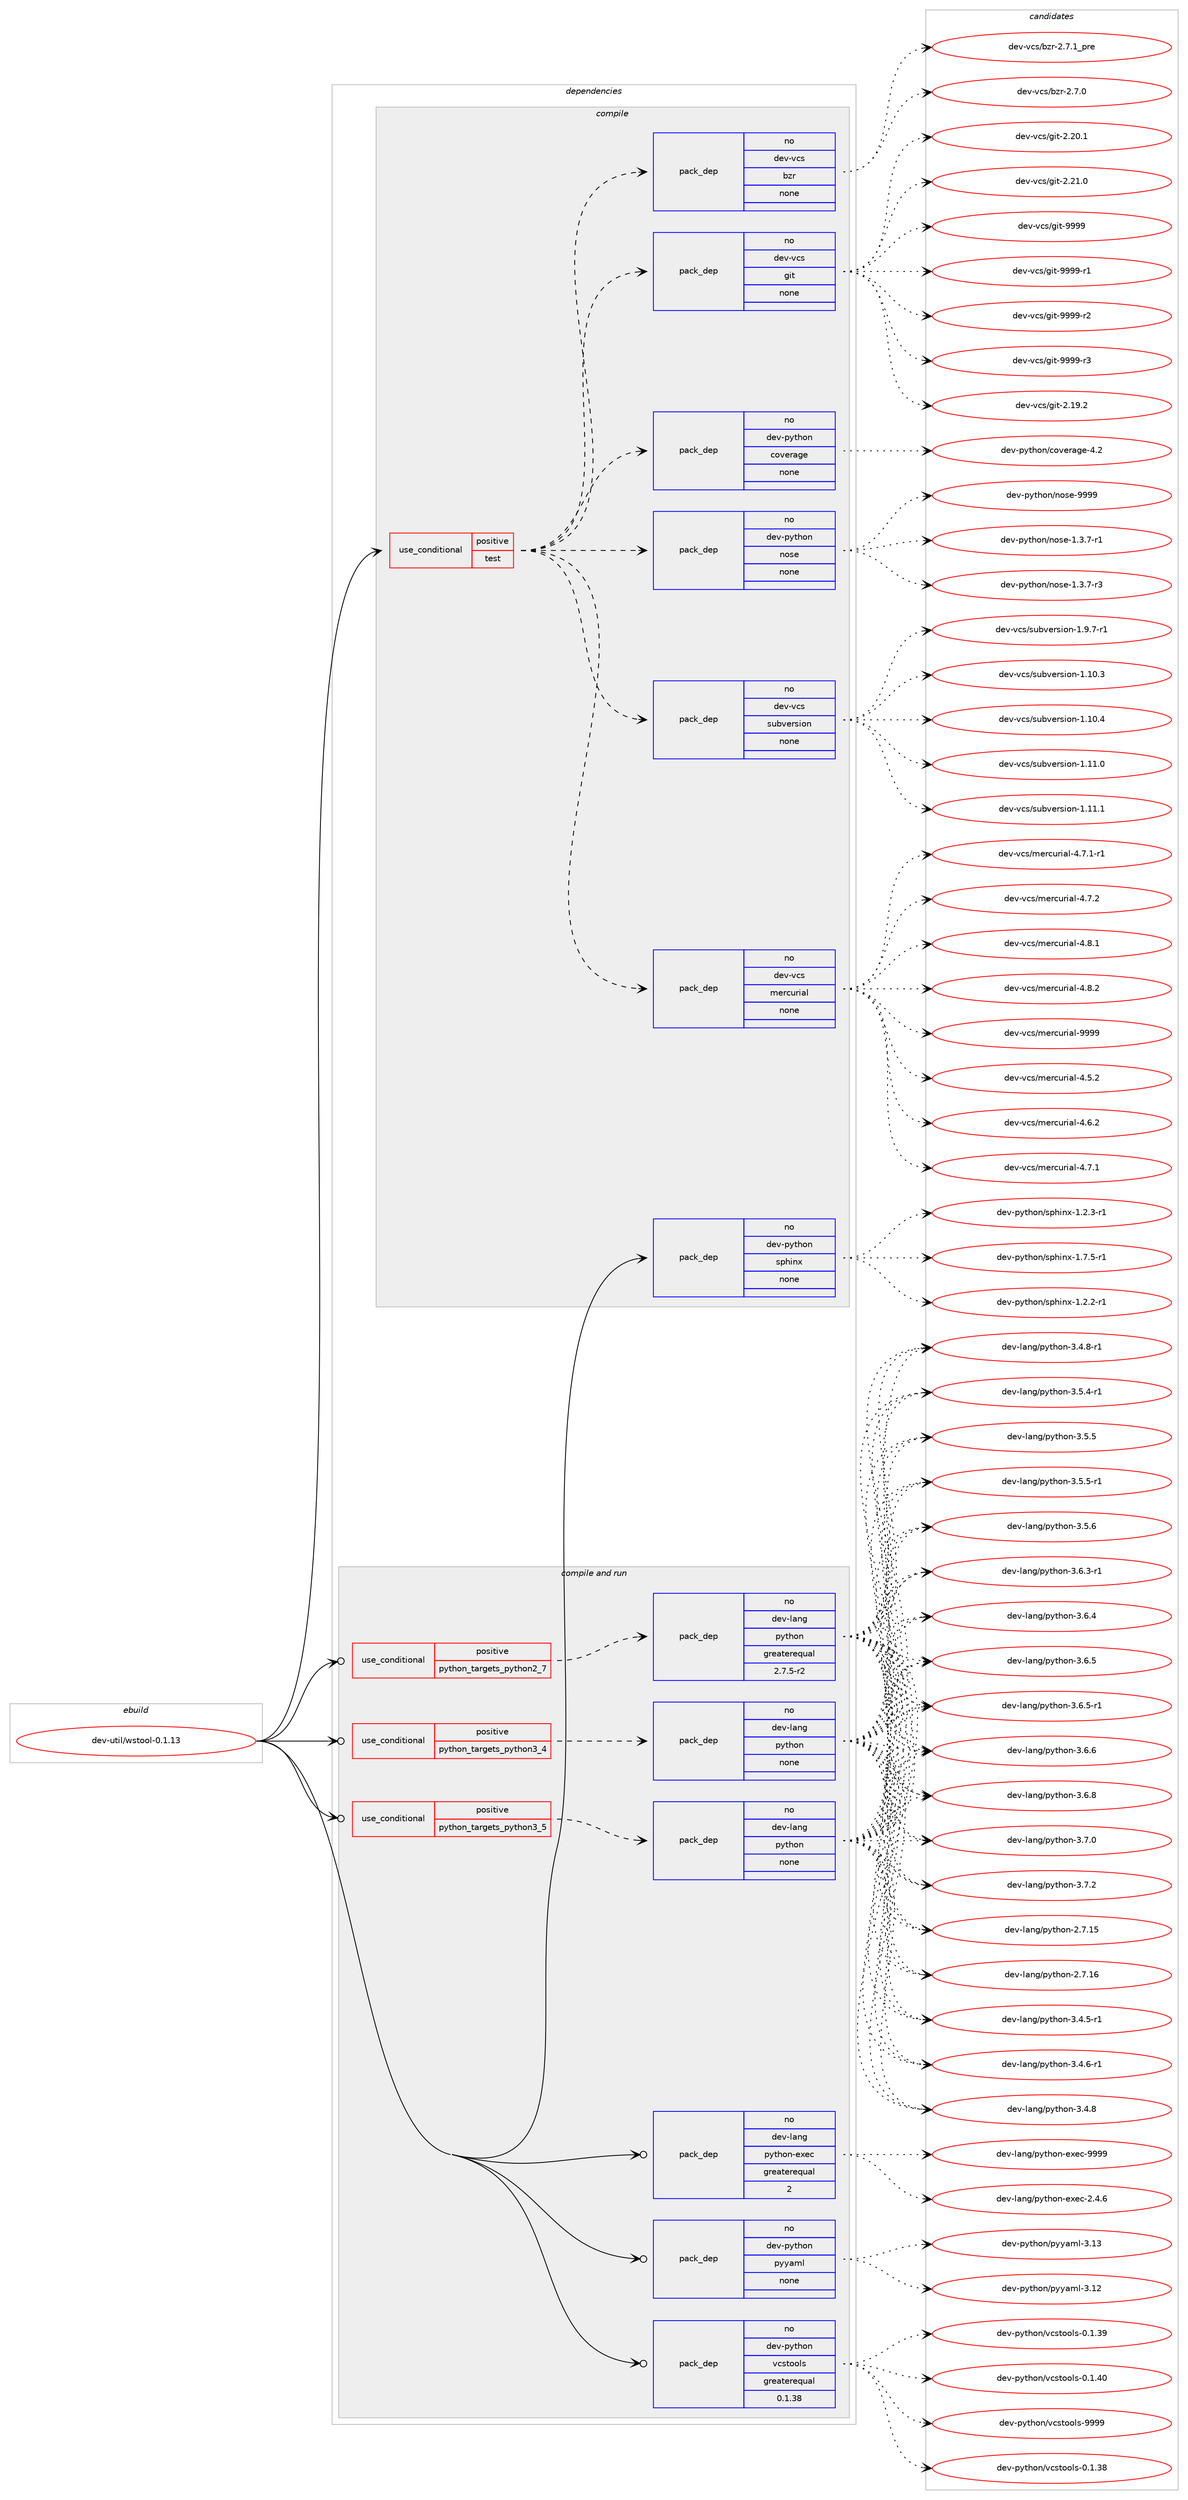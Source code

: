 digraph prolog {

# *************
# Graph options
# *************

newrank=true;
concentrate=true;
compound=true;
graph [rankdir=LR,fontname=Helvetica,fontsize=10,ranksep=1.5];#, ranksep=2.5, nodesep=0.2];
edge  [arrowhead=vee];
node  [fontname=Helvetica,fontsize=10];

# **********
# The ebuild
# **********

subgraph cluster_leftcol {
color=gray;
rank=same;
label=<<i>ebuild</i>>;
id [label="dev-util/wstool-0.1.13", color=red, width=4, href="../dev-util/wstool-0.1.13.svg"];
}

# ****************
# The dependencies
# ****************

subgraph cluster_midcol {
color=gray;
label=<<i>dependencies</i>>;
subgraph cluster_compile {
fillcolor="#eeeeee";
style=filled;
label=<<i>compile</i>>;
subgraph cond425240 {
dependency1549978 [label=<<TABLE BORDER="0" CELLBORDER="1" CELLSPACING="0" CELLPADDING="4"><TR><TD ROWSPAN="3" CELLPADDING="10">use_conditional</TD></TR><TR><TD>positive</TD></TR><TR><TD>test</TD></TR></TABLE>>, shape=none, color=red];
subgraph pack1100999 {
dependency1549979 [label=<<TABLE BORDER="0" CELLBORDER="1" CELLSPACING="0" CELLPADDING="4" WIDTH="220"><TR><TD ROWSPAN="6" CELLPADDING="30">pack_dep</TD></TR><TR><TD WIDTH="110">no</TD></TR><TR><TD>dev-python</TD></TR><TR><TD>nose</TD></TR><TR><TD>none</TD></TR><TR><TD></TD></TR></TABLE>>, shape=none, color=blue];
}
dependency1549978:e -> dependency1549979:w [weight=20,style="dashed",arrowhead="vee"];
subgraph pack1101000 {
dependency1549980 [label=<<TABLE BORDER="0" CELLBORDER="1" CELLSPACING="0" CELLPADDING="4" WIDTH="220"><TR><TD ROWSPAN="6" CELLPADDING="30">pack_dep</TD></TR><TR><TD WIDTH="110">no</TD></TR><TR><TD>dev-python</TD></TR><TR><TD>coverage</TD></TR><TR><TD>none</TD></TR><TR><TD></TD></TR></TABLE>>, shape=none, color=blue];
}
dependency1549978:e -> dependency1549980:w [weight=20,style="dashed",arrowhead="vee"];
subgraph pack1101001 {
dependency1549981 [label=<<TABLE BORDER="0" CELLBORDER="1" CELLSPACING="0" CELLPADDING="4" WIDTH="220"><TR><TD ROWSPAN="6" CELLPADDING="30">pack_dep</TD></TR><TR><TD WIDTH="110">no</TD></TR><TR><TD>dev-vcs</TD></TR><TR><TD>git</TD></TR><TR><TD>none</TD></TR><TR><TD></TD></TR></TABLE>>, shape=none, color=blue];
}
dependency1549978:e -> dependency1549981:w [weight=20,style="dashed",arrowhead="vee"];
subgraph pack1101002 {
dependency1549982 [label=<<TABLE BORDER="0" CELLBORDER="1" CELLSPACING="0" CELLPADDING="4" WIDTH="220"><TR><TD ROWSPAN="6" CELLPADDING="30">pack_dep</TD></TR><TR><TD WIDTH="110">no</TD></TR><TR><TD>dev-vcs</TD></TR><TR><TD>bzr</TD></TR><TR><TD>none</TD></TR><TR><TD></TD></TR></TABLE>>, shape=none, color=blue];
}
dependency1549978:e -> dependency1549982:w [weight=20,style="dashed",arrowhead="vee"];
subgraph pack1101003 {
dependency1549983 [label=<<TABLE BORDER="0" CELLBORDER="1" CELLSPACING="0" CELLPADDING="4" WIDTH="220"><TR><TD ROWSPAN="6" CELLPADDING="30">pack_dep</TD></TR><TR><TD WIDTH="110">no</TD></TR><TR><TD>dev-vcs</TD></TR><TR><TD>mercurial</TD></TR><TR><TD>none</TD></TR><TR><TD></TD></TR></TABLE>>, shape=none, color=blue];
}
dependency1549978:e -> dependency1549983:w [weight=20,style="dashed",arrowhead="vee"];
subgraph pack1101004 {
dependency1549984 [label=<<TABLE BORDER="0" CELLBORDER="1" CELLSPACING="0" CELLPADDING="4" WIDTH="220"><TR><TD ROWSPAN="6" CELLPADDING="30">pack_dep</TD></TR><TR><TD WIDTH="110">no</TD></TR><TR><TD>dev-vcs</TD></TR><TR><TD>subversion</TD></TR><TR><TD>none</TD></TR><TR><TD></TD></TR></TABLE>>, shape=none, color=blue];
}
dependency1549978:e -> dependency1549984:w [weight=20,style="dashed",arrowhead="vee"];
}
id:e -> dependency1549978:w [weight=20,style="solid",arrowhead="vee"];
subgraph pack1101005 {
dependency1549985 [label=<<TABLE BORDER="0" CELLBORDER="1" CELLSPACING="0" CELLPADDING="4" WIDTH="220"><TR><TD ROWSPAN="6" CELLPADDING="30">pack_dep</TD></TR><TR><TD WIDTH="110">no</TD></TR><TR><TD>dev-python</TD></TR><TR><TD>sphinx</TD></TR><TR><TD>none</TD></TR><TR><TD></TD></TR></TABLE>>, shape=none, color=blue];
}
id:e -> dependency1549985:w [weight=20,style="solid",arrowhead="vee"];
}
subgraph cluster_compileandrun {
fillcolor="#eeeeee";
style=filled;
label=<<i>compile and run</i>>;
subgraph cond425241 {
dependency1549986 [label=<<TABLE BORDER="0" CELLBORDER="1" CELLSPACING="0" CELLPADDING="4"><TR><TD ROWSPAN="3" CELLPADDING="10">use_conditional</TD></TR><TR><TD>positive</TD></TR><TR><TD>python_targets_python2_7</TD></TR></TABLE>>, shape=none, color=red];
subgraph pack1101006 {
dependency1549987 [label=<<TABLE BORDER="0" CELLBORDER="1" CELLSPACING="0" CELLPADDING="4" WIDTH="220"><TR><TD ROWSPAN="6" CELLPADDING="30">pack_dep</TD></TR><TR><TD WIDTH="110">no</TD></TR><TR><TD>dev-lang</TD></TR><TR><TD>python</TD></TR><TR><TD>greaterequal</TD></TR><TR><TD>2.7.5-r2</TD></TR></TABLE>>, shape=none, color=blue];
}
dependency1549986:e -> dependency1549987:w [weight=20,style="dashed",arrowhead="vee"];
}
id:e -> dependency1549986:w [weight=20,style="solid",arrowhead="odotvee"];
subgraph cond425242 {
dependency1549988 [label=<<TABLE BORDER="0" CELLBORDER="1" CELLSPACING="0" CELLPADDING="4"><TR><TD ROWSPAN="3" CELLPADDING="10">use_conditional</TD></TR><TR><TD>positive</TD></TR><TR><TD>python_targets_python3_4</TD></TR></TABLE>>, shape=none, color=red];
subgraph pack1101007 {
dependency1549989 [label=<<TABLE BORDER="0" CELLBORDER="1" CELLSPACING="0" CELLPADDING="4" WIDTH="220"><TR><TD ROWSPAN="6" CELLPADDING="30">pack_dep</TD></TR><TR><TD WIDTH="110">no</TD></TR><TR><TD>dev-lang</TD></TR><TR><TD>python</TD></TR><TR><TD>none</TD></TR><TR><TD></TD></TR></TABLE>>, shape=none, color=blue];
}
dependency1549988:e -> dependency1549989:w [weight=20,style="dashed",arrowhead="vee"];
}
id:e -> dependency1549988:w [weight=20,style="solid",arrowhead="odotvee"];
subgraph cond425243 {
dependency1549990 [label=<<TABLE BORDER="0" CELLBORDER="1" CELLSPACING="0" CELLPADDING="4"><TR><TD ROWSPAN="3" CELLPADDING="10">use_conditional</TD></TR><TR><TD>positive</TD></TR><TR><TD>python_targets_python3_5</TD></TR></TABLE>>, shape=none, color=red];
subgraph pack1101008 {
dependency1549991 [label=<<TABLE BORDER="0" CELLBORDER="1" CELLSPACING="0" CELLPADDING="4" WIDTH="220"><TR><TD ROWSPAN="6" CELLPADDING="30">pack_dep</TD></TR><TR><TD WIDTH="110">no</TD></TR><TR><TD>dev-lang</TD></TR><TR><TD>python</TD></TR><TR><TD>none</TD></TR><TR><TD></TD></TR></TABLE>>, shape=none, color=blue];
}
dependency1549990:e -> dependency1549991:w [weight=20,style="dashed",arrowhead="vee"];
}
id:e -> dependency1549990:w [weight=20,style="solid",arrowhead="odotvee"];
subgraph pack1101009 {
dependency1549992 [label=<<TABLE BORDER="0" CELLBORDER="1" CELLSPACING="0" CELLPADDING="4" WIDTH="220"><TR><TD ROWSPAN="6" CELLPADDING="30">pack_dep</TD></TR><TR><TD WIDTH="110">no</TD></TR><TR><TD>dev-lang</TD></TR><TR><TD>python-exec</TD></TR><TR><TD>greaterequal</TD></TR><TR><TD>2</TD></TR></TABLE>>, shape=none, color=blue];
}
id:e -> dependency1549992:w [weight=20,style="solid",arrowhead="odotvee"];
subgraph pack1101010 {
dependency1549993 [label=<<TABLE BORDER="0" CELLBORDER="1" CELLSPACING="0" CELLPADDING="4" WIDTH="220"><TR><TD ROWSPAN="6" CELLPADDING="30">pack_dep</TD></TR><TR><TD WIDTH="110">no</TD></TR><TR><TD>dev-python</TD></TR><TR><TD>pyyaml</TD></TR><TR><TD>none</TD></TR><TR><TD></TD></TR></TABLE>>, shape=none, color=blue];
}
id:e -> dependency1549993:w [weight=20,style="solid",arrowhead="odotvee"];
subgraph pack1101011 {
dependency1549994 [label=<<TABLE BORDER="0" CELLBORDER="1" CELLSPACING="0" CELLPADDING="4" WIDTH="220"><TR><TD ROWSPAN="6" CELLPADDING="30">pack_dep</TD></TR><TR><TD WIDTH="110">no</TD></TR><TR><TD>dev-python</TD></TR><TR><TD>vcstools</TD></TR><TR><TD>greaterequal</TD></TR><TR><TD>0.1.38</TD></TR></TABLE>>, shape=none, color=blue];
}
id:e -> dependency1549994:w [weight=20,style="solid",arrowhead="odotvee"];
}
subgraph cluster_run {
fillcolor="#eeeeee";
style=filled;
label=<<i>run</i>>;
}
}

# **************
# The candidates
# **************

subgraph cluster_choices {
rank=same;
color=gray;
label=<<i>candidates</i>>;

subgraph choice1100999 {
color=black;
nodesep=1;
choice10010111845112121116104111110471101111151014549465146554511449 [label="dev-python/nose-1.3.7-r1", color=red, width=4,href="../dev-python/nose-1.3.7-r1.svg"];
choice10010111845112121116104111110471101111151014549465146554511451 [label="dev-python/nose-1.3.7-r3", color=red, width=4,href="../dev-python/nose-1.3.7-r3.svg"];
choice10010111845112121116104111110471101111151014557575757 [label="dev-python/nose-9999", color=red, width=4,href="../dev-python/nose-9999.svg"];
dependency1549979:e -> choice10010111845112121116104111110471101111151014549465146554511449:w [style=dotted,weight="100"];
dependency1549979:e -> choice10010111845112121116104111110471101111151014549465146554511451:w [style=dotted,weight="100"];
dependency1549979:e -> choice10010111845112121116104111110471101111151014557575757:w [style=dotted,weight="100"];
}
subgraph choice1101000 {
color=black;
nodesep=1;
choice1001011184511212111610411111047991111181011149710310145524650 [label="dev-python/coverage-4.2", color=red, width=4,href="../dev-python/coverage-4.2.svg"];
dependency1549980:e -> choice1001011184511212111610411111047991111181011149710310145524650:w [style=dotted,weight="100"];
}
subgraph choice1101001 {
color=black;
nodesep=1;
choice10010111845118991154710310511645504649574650 [label="dev-vcs/git-2.19.2", color=red, width=4,href="../dev-vcs/git-2.19.2.svg"];
choice10010111845118991154710310511645504650484649 [label="dev-vcs/git-2.20.1", color=red, width=4,href="../dev-vcs/git-2.20.1.svg"];
choice10010111845118991154710310511645504650494648 [label="dev-vcs/git-2.21.0", color=red, width=4,href="../dev-vcs/git-2.21.0.svg"];
choice1001011184511899115471031051164557575757 [label="dev-vcs/git-9999", color=red, width=4,href="../dev-vcs/git-9999.svg"];
choice10010111845118991154710310511645575757574511449 [label="dev-vcs/git-9999-r1", color=red, width=4,href="../dev-vcs/git-9999-r1.svg"];
choice10010111845118991154710310511645575757574511450 [label="dev-vcs/git-9999-r2", color=red, width=4,href="../dev-vcs/git-9999-r2.svg"];
choice10010111845118991154710310511645575757574511451 [label="dev-vcs/git-9999-r3", color=red, width=4,href="../dev-vcs/git-9999-r3.svg"];
dependency1549981:e -> choice10010111845118991154710310511645504649574650:w [style=dotted,weight="100"];
dependency1549981:e -> choice10010111845118991154710310511645504650484649:w [style=dotted,weight="100"];
dependency1549981:e -> choice10010111845118991154710310511645504650494648:w [style=dotted,weight="100"];
dependency1549981:e -> choice1001011184511899115471031051164557575757:w [style=dotted,weight="100"];
dependency1549981:e -> choice10010111845118991154710310511645575757574511449:w [style=dotted,weight="100"];
dependency1549981:e -> choice10010111845118991154710310511645575757574511450:w [style=dotted,weight="100"];
dependency1549981:e -> choice10010111845118991154710310511645575757574511451:w [style=dotted,weight="100"];
}
subgraph choice1101002 {
color=black;
nodesep=1;
choice10010111845118991154798122114455046554648 [label="dev-vcs/bzr-2.7.0", color=red, width=4,href="../dev-vcs/bzr-2.7.0.svg"];
choice1001011184511899115479812211445504655464995112114101 [label="dev-vcs/bzr-2.7.1_pre", color=red, width=4,href="../dev-vcs/bzr-2.7.1_pre.svg"];
dependency1549982:e -> choice10010111845118991154798122114455046554648:w [style=dotted,weight="100"];
dependency1549982:e -> choice1001011184511899115479812211445504655464995112114101:w [style=dotted,weight="100"];
}
subgraph choice1101003 {
color=black;
nodesep=1;
choice1001011184511899115471091011149911711410597108455246534650 [label="dev-vcs/mercurial-4.5.2", color=red, width=4,href="../dev-vcs/mercurial-4.5.2.svg"];
choice1001011184511899115471091011149911711410597108455246544650 [label="dev-vcs/mercurial-4.6.2", color=red, width=4,href="../dev-vcs/mercurial-4.6.2.svg"];
choice1001011184511899115471091011149911711410597108455246554649 [label="dev-vcs/mercurial-4.7.1", color=red, width=4,href="../dev-vcs/mercurial-4.7.1.svg"];
choice10010111845118991154710910111499117114105971084552465546494511449 [label="dev-vcs/mercurial-4.7.1-r1", color=red, width=4,href="../dev-vcs/mercurial-4.7.1-r1.svg"];
choice1001011184511899115471091011149911711410597108455246554650 [label="dev-vcs/mercurial-4.7.2", color=red, width=4,href="../dev-vcs/mercurial-4.7.2.svg"];
choice1001011184511899115471091011149911711410597108455246564649 [label="dev-vcs/mercurial-4.8.1", color=red, width=4,href="../dev-vcs/mercurial-4.8.1.svg"];
choice1001011184511899115471091011149911711410597108455246564650 [label="dev-vcs/mercurial-4.8.2", color=red, width=4,href="../dev-vcs/mercurial-4.8.2.svg"];
choice10010111845118991154710910111499117114105971084557575757 [label="dev-vcs/mercurial-9999", color=red, width=4,href="../dev-vcs/mercurial-9999.svg"];
dependency1549983:e -> choice1001011184511899115471091011149911711410597108455246534650:w [style=dotted,weight="100"];
dependency1549983:e -> choice1001011184511899115471091011149911711410597108455246544650:w [style=dotted,weight="100"];
dependency1549983:e -> choice1001011184511899115471091011149911711410597108455246554649:w [style=dotted,weight="100"];
dependency1549983:e -> choice10010111845118991154710910111499117114105971084552465546494511449:w [style=dotted,weight="100"];
dependency1549983:e -> choice1001011184511899115471091011149911711410597108455246554650:w [style=dotted,weight="100"];
dependency1549983:e -> choice1001011184511899115471091011149911711410597108455246564649:w [style=dotted,weight="100"];
dependency1549983:e -> choice1001011184511899115471091011149911711410597108455246564650:w [style=dotted,weight="100"];
dependency1549983:e -> choice10010111845118991154710910111499117114105971084557575757:w [style=dotted,weight="100"];
}
subgraph choice1101004 {
color=black;
nodesep=1;
choice1001011184511899115471151179811810111411510511111045494649484651 [label="dev-vcs/subversion-1.10.3", color=red, width=4,href="../dev-vcs/subversion-1.10.3.svg"];
choice1001011184511899115471151179811810111411510511111045494649484652 [label="dev-vcs/subversion-1.10.4", color=red, width=4,href="../dev-vcs/subversion-1.10.4.svg"];
choice1001011184511899115471151179811810111411510511111045494649494648 [label="dev-vcs/subversion-1.11.0", color=red, width=4,href="../dev-vcs/subversion-1.11.0.svg"];
choice1001011184511899115471151179811810111411510511111045494649494649 [label="dev-vcs/subversion-1.11.1", color=red, width=4,href="../dev-vcs/subversion-1.11.1.svg"];
choice100101118451189911547115117981181011141151051111104549465746554511449 [label="dev-vcs/subversion-1.9.7-r1", color=red, width=4,href="../dev-vcs/subversion-1.9.7-r1.svg"];
dependency1549984:e -> choice1001011184511899115471151179811810111411510511111045494649484651:w [style=dotted,weight="100"];
dependency1549984:e -> choice1001011184511899115471151179811810111411510511111045494649484652:w [style=dotted,weight="100"];
dependency1549984:e -> choice1001011184511899115471151179811810111411510511111045494649494648:w [style=dotted,weight="100"];
dependency1549984:e -> choice1001011184511899115471151179811810111411510511111045494649494649:w [style=dotted,weight="100"];
dependency1549984:e -> choice100101118451189911547115117981181011141151051111104549465746554511449:w [style=dotted,weight="100"];
}
subgraph choice1101005 {
color=black;
nodesep=1;
choice10010111845112121116104111110471151121041051101204549465046504511449 [label="dev-python/sphinx-1.2.2-r1", color=red, width=4,href="../dev-python/sphinx-1.2.2-r1.svg"];
choice10010111845112121116104111110471151121041051101204549465046514511449 [label="dev-python/sphinx-1.2.3-r1", color=red, width=4,href="../dev-python/sphinx-1.2.3-r1.svg"];
choice10010111845112121116104111110471151121041051101204549465546534511449 [label="dev-python/sphinx-1.7.5-r1", color=red, width=4,href="../dev-python/sphinx-1.7.5-r1.svg"];
dependency1549985:e -> choice10010111845112121116104111110471151121041051101204549465046504511449:w [style=dotted,weight="100"];
dependency1549985:e -> choice10010111845112121116104111110471151121041051101204549465046514511449:w [style=dotted,weight="100"];
dependency1549985:e -> choice10010111845112121116104111110471151121041051101204549465546534511449:w [style=dotted,weight="100"];
}
subgraph choice1101006 {
color=black;
nodesep=1;
choice10010111845108971101034711212111610411111045504655464953 [label="dev-lang/python-2.7.15", color=red, width=4,href="../dev-lang/python-2.7.15.svg"];
choice10010111845108971101034711212111610411111045504655464954 [label="dev-lang/python-2.7.16", color=red, width=4,href="../dev-lang/python-2.7.16.svg"];
choice1001011184510897110103471121211161041111104551465246534511449 [label="dev-lang/python-3.4.5-r1", color=red, width=4,href="../dev-lang/python-3.4.5-r1.svg"];
choice1001011184510897110103471121211161041111104551465246544511449 [label="dev-lang/python-3.4.6-r1", color=red, width=4,href="../dev-lang/python-3.4.6-r1.svg"];
choice100101118451089711010347112121116104111110455146524656 [label="dev-lang/python-3.4.8", color=red, width=4,href="../dev-lang/python-3.4.8.svg"];
choice1001011184510897110103471121211161041111104551465246564511449 [label="dev-lang/python-3.4.8-r1", color=red, width=4,href="../dev-lang/python-3.4.8-r1.svg"];
choice1001011184510897110103471121211161041111104551465346524511449 [label="dev-lang/python-3.5.4-r1", color=red, width=4,href="../dev-lang/python-3.5.4-r1.svg"];
choice100101118451089711010347112121116104111110455146534653 [label="dev-lang/python-3.5.5", color=red, width=4,href="../dev-lang/python-3.5.5.svg"];
choice1001011184510897110103471121211161041111104551465346534511449 [label="dev-lang/python-3.5.5-r1", color=red, width=4,href="../dev-lang/python-3.5.5-r1.svg"];
choice100101118451089711010347112121116104111110455146534654 [label="dev-lang/python-3.5.6", color=red, width=4,href="../dev-lang/python-3.5.6.svg"];
choice1001011184510897110103471121211161041111104551465446514511449 [label="dev-lang/python-3.6.3-r1", color=red, width=4,href="../dev-lang/python-3.6.3-r1.svg"];
choice100101118451089711010347112121116104111110455146544652 [label="dev-lang/python-3.6.4", color=red, width=4,href="../dev-lang/python-3.6.4.svg"];
choice100101118451089711010347112121116104111110455146544653 [label="dev-lang/python-3.6.5", color=red, width=4,href="../dev-lang/python-3.6.5.svg"];
choice1001011184510897110103471121211161041111104551465446534511449 [label="dev-lang/python-3.6.5-r1", color=red, width=4,href="../dev-lang/python-3.6.5-r1.svg"];
choice100101118451089711010347112121116104111110455146544654 [label="dev-lang/python-3.6.6", color=red, width=4,href="../dev-lang/python-3.6.6.svg"];
choice100101118451089711010347112121116104111110455146544656 [label="dev-lang/python-3.6.8", color=red, width=4,href="../dev-lang/python-3.6.8.svg"];
choice100101118451089711010347112121116104111110455146554648 [label="dev-lang/python-3.7.0", color=red, width=4,href="../dev-lang/python-3.7.0.svg"];
choice100101118451089711010347112121116104111110455146554650 [label="dev-lang/python-3.7.2", color=red, width=4,href="../dev-lang/python-3.7.2.svg"];
dependency1549987:e -> choice10010111845108971101034711212111610411111045504655464953:w [style=dotted,weight="100"];
dependency1549987:e -> choice10010111845108971101034711212111610411111045504655464954:w [style=dotted,weight="100"];
dependency1549987:e -> choice1001011184510897110103471121211161041111104551465246534511449:w [style=dotted,weight="100"];
dependency1549987:e -> choice1001011184510897110103471121211161041111104551465246544511449:w [style=dotted,weight="100"];
dependency1549987:e -> choice100101118451089711010347112121116104111110455146524656:w [style=dotted,weight="100"];
dependency1549987:e -> choice1001011184510897110103471121211161041111104551465246564511449:w [style=dotted,weight="100"];
dependency1549987:e -> choice1001011184510897110103471121211161041111104551465346524511449:w [style=dotted,weight="100"];
dependency1549987:e -> choice100101118451089711010347112121116104111110455146534653:w [style=dotted,weight="100"];
dependency1549987:e -> choice1001011184510897110103471121211161041111104551465346534511449:w [style=dotted,weight="100"];
dependency1549987:e -> choice100101118451089711010347112121116104111110455146534654:w [style=dotted,weight="100"];
dependency1549987:e -> choice1001011184510897110103471121211161041111104551465446514511449:w [style=dotted,weight="100"];
dependency1549987:e -> choice100101118451089711010347112121116104111110455146544652:w [style=dotted,weight="100"];
dependency1549987:e -> choice100101118451089711010347112121116104111110455146544653:w [style=dotted,weight="100"];
dependency1549987:e -> choice1001011184510897110103471121211161041111104551465446534511449:w [style=dotted,weight="100"];
dependency1549987:e -> choice100101118451089711010347112121116104111110455146544654:w [style=dotted,weight="100"];
dependency1549987:e -> choice100101118451089711010347112121116104111110455146544656:w [style=dotted,weight="100"];
dependency1549987:e -> choice100101118451089711010347112121116104111110455146554648:w [style=dotted,weight="100"];
dependency1549987:e -> choice100101118451089711010347112121116104111110455146554650:w [style=dotted,weight="100"];
}
subgraph choice1101007 {
color=black;
nodesep=1;
choice10010111845108971101034711212111610411111045504655464953 [label="dev-lang/python-2.7.15", color=red, width=4,href="../dev-lang/python-2.7.15.svg"];
choice10010111845108971101034711212111610411111045504655464954 [label="dev-lang/python-2.7.16", color=red, width=4,href="../dev-lang/python-2.7.16.svg"];
choice1001011184510897110103471121211161041111104551465246534511449 [label="dev-lang/python-3.4.5-r1", color=red, width=4,href="../dev-lang/python-3.4.5-r1.svg"];
choice1001011184510897110103471121211161041111104551465246544511449 [label="dev-lang/python-3.4.6-r1", color=red, width=4,href="../dev-lang/python-3.4.6-r1.svg"];
choice100101118451089711010347112121116104111110455146524656 [label="dev-lang/python-3.4.8", color=red, width=4,href="../dev-lang/python-3.4.8.svg"];
choice1001011184510897110103471121211161041111104551465246564511449 [label="dev-lang/python-3.4.8-r1", color=red, width=4,href="../dev-lang/python-3.4.8-r1.svg"];
choice1001011184510897110103471121211161041111104551465346524511449 [label="dev-lang/python-3.5.4-r1", color=red, width=4,href="../dev-lang/python-3.5.4-r1.svg"];
choice100101118451089711010347112121116104111110455146534653 [label="dev-lang/python-3.5.5", color=red, width=4,href="../dev-lang/python-3.5.5.svg"];
choice1001011184510897110103471121211161041111104551465346534511449 [label="dev-lang/python-3.5.5-r1", color=red, width=4,href="../dev-lang/python-3.5.5-r1.svg"];
choice100101118451089711010347112121116104111110455146534654 [label="dev-lang/python-3.5.6", color=red, width=4,href="../dev-lang/python-3.5.6.svg"];
choice1001011184510897110103471121211161041111104551465446514511449 [label="dev-lang/python-3.6.3-r1", color=red, width=4,href="../dev-lang/python-3.6.3-r1.svg"];
choice100101118451089711010347112121116104111110455146544652 [label="dev-lang/python-3.6.4", color=red, width=4,href="../dev-lang/python-3.6.4.svg"];
choice100101118451089711010347112121116104111110455146544653 [label="dev-lang/python-3.6.5", color=red, width=4,href="../dev-lang/python-3.6.5.svg"];
choice1001011184510897110103471121211161041111104551465446534511449 [label="dev-lang/python-3.6.5-r1", color=red, width=4,href="../dev-lang/python-3.6.5-r1.svg"];
choice100101118451089711010347112121116104111110455146544654 [label="dev-lang/python-3.6.6", color=red, width=4,href="../dev-lang/python-3.6.6.svg"];
choice100101118451089711010347112121116104111110455146544656 [label="dev-lang/python-3.6.8", color=red, width=4,href="../dev-lang/python-3.6.8.svg"];
choice100101118451089711010347112121116104111110455146554648 [label="dev-lang/python-3.7.0", color=red, width=4,href="../dev-lang/python-3.7.0.svg"];
choice100101118451089711010347112121116104111110455146554650 [label="dev-lang/python-3.7.2", color=red, width=4,href="../dev-lang/python-3.7.2.svg"];
dependency1549989:e -> choice10010111845108971101034711212111610411111045504655464953:w [style=dotted,weight="100"];
dependency1549989:e -> choice10010111845108971101034711212111610411111045504655464954:w [style=dotted,weight="100"];
dependency1549989:e -> choice1001011184510897110103471121211161041111104551465246534511449:w [style=dotted,weight="100"];
dependency1549989:e -> choice1001011184510897110103471121211161041111104551465246544511449:w [style=dotted,weight="100"];
dependency1549989:e -> choice100101118451089711010347112121116104111110455146524656:w [style=dotted,weight="100"];
dependency1549989:e -> choice1001011184510897110103471121211161041111104551465246564511449:w [style=dotted,weight="100"];
dependency1549989:e -> choice1001011184510897110103471121211161041111104551465346524511449:w [style=dotted,weight="100"];
dependency1549989:e -> choice100101118451089711010347112121116104111110455146534653:w [style=dotted,weight="100"];
dependency1549989:e -> choice1001011184510897110103471121211161041111104551465346534511449:w [style=dotted,weight="100"];
dependency1549989:e -> choice100101118451089711010347112121116104111110455146534654:w [style=dotted,weight="100"];
dependency1549989:e -> choice1001011184510897110103471121211161041111104551465446514511449:w [style=dotted,weight="100"];
dependency1549989:e -> choice100101118451089711010347112121116104111110455146544652:w [style=dotted,weight="100"];
dependency1549989:e -> choice100101118451089711010347112121116104111110455146544653:w [style=dotted,weight="100"];
dependency1549989:e -> choice1001011184510897110103471121211161041111104551465446534511449:w [style=dotted,weight="100"];
dependency1549989:e -> choice100101118451089711010347112121116104111110455146544654:w [style=dotted,weight="100"];
dependency1549989:e -> choice100101118451089711010347112121116104111110455146544656:w [style=dotted,weight="100"];
dependency1549989:e -> choice100101118451089711010347112121116104111110455146554648:w [style=dotted,weight="100"];
dependency1549989:e -> choice100101118451089711010347112121116104111110455146554650:w [style=dotted,weight="100"];
}
subgraph choice1101008 {
color=black;
nodesep=1;
choice10010111845108971101034711212111610411111045504655464953 [label="dev-lang/python-2.7.15", color=red, width=4,href="../dev-lang/python-2.7.15.svg"];
choice10010111845108971101034711212111610411111045504655464954 [label="dev-lang/python-2.7.16", color=red, width=4,href="../dev-lang/python-2.7.16.svg"];
choice1001011184510897110103471121211161041111104551465246534511449 [label="dev-lang/python-3.4.5-r1", color=red, width=4,href="../dev-lang/python-3.4.5-r1.svg"];
choice1001011184510897110103471121211161041111104551465246544511449 [label="dev-lang/python-3.4.6-r1", color=red, width=4,href="../dev-lang/python-3.4.6-r1.svg"];
choice100101118451089711010347112121116104111110455146524656 [label="dev-lang/python-3.4.8", color=red, width=4,href="../dev-lang/python-3.4.8.svg"];
choice1001011184510897110103471121211161041111104551465246564511449 [label="dev-lang/python-3.4.8-r1", color=red, width=4,href="../dev-lang/python-3.4.8-r1.svg"];
choice1001011184510897110103471121211161041111104551465346524511449 [label="dev-lang/python-3.5.4-r1", color=red, width=4,href="../dev-lang/python-3.5.4-r1.svg"];
choice100101118451089711010347112121116104111110455146534653 [label="dev-lang/python-3.5.5", color=red, width=4,href="../dev-lang/python-3.5.5.svg"];
choice1001011184510897110103471121211161041111104551465346534511449 [label="dev-lang/python-3.5.5-r1", color=red, width=4,href="../dev-lang/python-3.5.5-r1.svg"];
choice100101118451089711010347112121116104111110455146534654 [label="dev-lang/python-3.5.6", color=red, width=4,href="../dev-lang/python-3.5.6.svg"];
choice1001011184510897110103471121211161041111104551465446514511449 [label="dev-lang/python-3.6.3-r1", color=red, width=4,href="../dev-lang/python-3.6.3-r1.svg"];
choice100101118451089711010347112121116104111110455146544652 [label="dev-lang/python-3.6.4", color=red, width=4,href="../dev-lang/python-3.6.4.svg"];
choice100101118451089711010347112121116104111110455146544653 [label="dev-lang/python-3.6.5", color=red, width=4,href="../dev-lang/python-3.6.5.svg"];
choice1001011184510897110103471121211161041111104551465446534511449 [label="dev-lang/python-3.6.5-r1", color=red, width=4,href="../dev-lang/python-3.6.5-r1.svg"];
choice100101118451089711010347112121116104111110455146544654 [label="dev-lang/python-3.6.6", color=red, width=4,href="../dev-lang/python-3.6.6.svg"];
choice100101118451089711010347112121116104111110455146544656 [label="dev-lang/python-3.6.8", color=red, width=4,href="../dev-lang/python-3.6.8.svg"];
choice100101118451089711010347112121116104111110455146554648 [label="dev-lang/python-3.7.0", color=red, width=4,href="../dev-lang/python-3.7.0.svg"];
choice100101118451089711010347112121116104111110455146554650 [label="dev-lang/python-3.7.2", color=red, width=4,href="../dev-lang/python-3.7.2.svg"];
dependency1549991:e -> choice10010111845108971101034711212111610411111045504655464953:w [style=dotted,weight="100"];
dependency1549991:e -> choice10010111845108971101034711212111610411111045504655464954:w [style=dotted,weight="100"];
dependency1549991:e -> choice1001011184510897110103471121211161041111104551465246534511449:w [style=dotted,weight="100"];
dependency1549991:e -> choice1001011184510897110103471121211161041111104551465246544511449:w [style=dotted,weight="100"];
dependency1549991:e -> choice100101118451089711010347112121116104111110455146524656:w [style=dotted,weight="100"];
dependency1549991:e -> choice1001011184510897110103471121211161041111104551465246564511449:w [style=dotted,weight="100"];
dependency1549991:e -> choice1001011184510897110103471121211161041111104551465346524511449:w [style=dotted,weight="100"];
dependency1549991:e -> choice100101118451089711010347112121116104111110455146534653:w [style=dotted,weight="100"];
dependency1549991:e -> choice1001011184510897110103471121211161041111104551465346534511449:w [style=dotted,weight="100"];
dependency1549991:e -> choice100101118451089711010347112121116104111110455146534654:w [style=dotted,weight="100"];
dependency1549991:e -> choice1001011184510897110103471121211161041111104551465446514511449:w [style=dotted,weight="100"];
dependency1549991:e -> choice100101118451089711010347112121116104111110455146544652:w [style=dotted,weight="100"];
dependency1549991:e -> choice100101118451089711010347112121116104111110455146544653:w [style=dotted,weight="100"];
dependency1549991:e -> choice1001011184510897110103471121211161041111104551465446534511449:w [style=dotted,weight="100"];
dependency1549991:e -> choice100101118451089711010347112121116104111110455146544654:w [style=dotted,weight="100"];
dependency1549991:e -> choice100101118451089711010347112121116104111110455146544656:w [style=dotted,weight="100"];
dependency1549991:e -> choice100101118451089711010347112121116104111110455146554648:w [style=dotted,weight="100"];
dependency1549991:e -> choice100101118451089711010347112121116104111110455146554650:w [style=dotted,weight="100"];
}
subgraph choice1101009 {
color=black;
nodesep=1;
choice1001011184510897110103471121211161041111104510112010199455046524654 [label="dev-lang/python-exec-2.4.6", color=red, width=4,href="../dev-lang/python-exec-2.4.6.svg"];
choice10010111845108971101034711212111610411111045101120101994557575757 [label="dev-lang/python-exec-9999", color=red, width=4,href="../dev-lang/python-exec-9999.svg"];
dependency1549992:e -> choice1001011184510897110103471121211161041111104510112010199455046524654:w [style=dotted,weight="100"];
dependency1549992:e -> choice10010111845108971101034711212111610411111045101120101994557575757:w [style=dotted,weight="100"];
}
subgraph choice1101010 {
color=black;
nodesep=1;
choice1001011184511212111610411111047112121121971091084551464950 [label="dev-python/pyyaml-3.12", color=red, width=4,href="../dev-python/pyyaml-3.12.svg"];
choice1001011184511212111610411111047112121121971091084551464951 [label="dev-python/pyyaml-3.13", color=red, width=4,href="../dev-python/pyyaml-3.13.svg"];
dependency1549993:e -> choice1001011184511212111610411111047112121121971091084551464950:w [style=dotted,weight="100"];
dependency1549993:e -> choice1001011184511212111610411111047112121121971091084551464951:w [style=dotted,weight="100"];
}
subgraph choice1101011 {
color=black;
nodesep=1;
choice10010111845112121116104111110471189911511611111110811545484649465156 [label="dev-python/vcstools-0.1.38", color=red, width=4,href="../dev-python/vcstools-0.1.38.svg"];
choice10010111845112121116104111110471189911511611111110811545484649465157 [label="dev-python/vcstools-0.1.39", color=red, width=4,href="../dev-python/vcstools-0.1.39.svg"];
choice10010111845112121116104111110471189911511611111110811545484649465248 [label="dev-python/vcstools-0.1.40", color=red, width=4,href="../dev-python/vcstools-0.1.40.svg"];
choice1001011184511212111610411111047118991151161111111081154557575757 [label="dev-python/vcstools-9999", color=red, width=4,href="../dev-python/vcstools-9999.svg"];
dependency1549994:e -> choice10010111845112121116104111110471189911511611111110811545484649465156:w [style=dotted,weight="100"];
dependency1549994:e -> choice10010111845112121116104111110471189911511611111110811545484649465157:w [style=dotted,weight="100"];
dependency1549994:e -> choice10010111845112121116104111110471189911511611111110811545484649465248:w [style=dotted,weight="100"];
dependency1549994:e -> choice1001011184511212111610411111047118991151161111111081154557575757:w [style=dotted,weight="100"];
}
}

}
